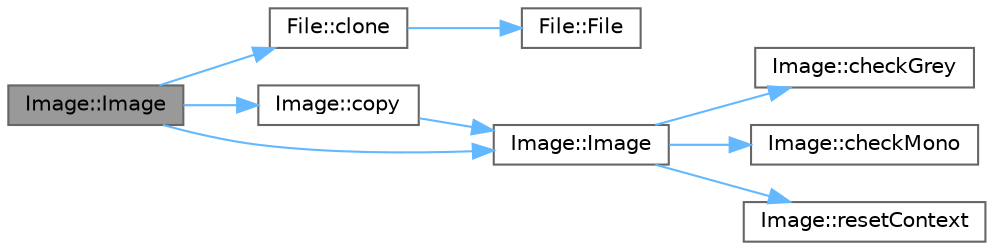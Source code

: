 digraph "Image::Image"
{
 // INTERACTIVE_SVG=YES
 // LATEX_PDF_SIZE
  bgcolor="transparent";
  edge [fontname=Helvetica,fontsize=10,labelfontname=Helvetica,labelfontsize=10];
  node [fontname=Helvetica,fontsize=10,shape=box,height=0.2,width=0.4];
  rankdir="LR";
  Node1 [id="Node000001",label="Image::Image",height=0.2,width=0.4,color="gray40", fillcolor="grey60", style="filled", fontcolor="black",tooltip=" "];
  Node1 -> Node2 [id="edge1_Node000001_Node000002",color="steelblue1",style="solid",tooltip=" "];
  Node2 [id="Node000002",label="File::clone",height=0.2,width=0.4,color="grey40", fillcolor="white", style="filled",URL="$class_file.html#a10a570a75e4eb7c7f6547ed41410b3ce",tooltip="Creates a deep copy of the file."];
  Node2 -> Node3 [id="edge2_Node000002_Node000003",color="steelblue1",style="solid",tooltip=" "];
  Node3 [id="Node000003",label="File::File",height=0.2,width=0.4,color="grey40", fillcolor="white", style="filled",URL="$class_file.html#a137f02402ec88fdd43a6cb77438dd528",tooltip="Constructs a file with a given filename and matrix data."];
  Node1 -> Node4 [id="edge3_Node000001_Node000004",color="steelblue1",style="solid",tooltip=" "];
  Node4 [id="Node000004",label="Image::copy",height=0.2,width=0.4,color="grey40", fillcolor="white", style="filled",URL="$class_image.html#a50ea2b759e2d35562fbc6fd345caebac",tooltip="Copies the content of another image into this one."];
  Node4 -> Node5 [id="edge4_Node000004_Node000005",color="steelblue1",style="solid",tooltip=" "];
  Node5 [id="Node000005",label="Image::Image",height=0.2,width=0.4,color="grey40", fillcolor="white", style="filled",URL="$class_image.html#a22a92797b060639e360ddac5f64fa1ab",tooltip="Constructs an image with a given matrix, file and command index."];
  Node5 -> Node6 [id="edge5_Node000005_Node000006",color="steelblue1",style="solid",tooltip=" "];
  Node6 [id="Node000006",label="Image::checkGrey",height=0.2,width=0.4,color="grey40", fillcolor="white", style="filled",URL="$class_image.html#a0c4cfe48da2596fc9803fe382a4ccd91",tooltip="Checks if the image can be considered grayscale."];
  Node5 -> Node7 [id="edge6_Node000005_Node000007",color="steelblue1",style="solid",tooltip=" "];
  Node7 [id="Node000007",label="Image::checkMono",height=0.2,width=0.4,color="grey40", fillcolor="white", style="filled",URL="$class_image.html#a6cdb1c7a172f98495a20773876691a6c",tooltip="Checks if the image can be considered monochrome."];
  Node5 -> Node8 [id="edge7_Node000005_Node000008",color="steelblue1",style="solid",tooltip=" "];
  Node8 [id="Node000008",label="Image::resetContext",height=0.2,width=0.4,color="grey40", fillcolor="white", style="filled",URL="$class_image.html#a55e77e45340676211022665d8b22446b",tooltip="Resets the image's manipulation context."];
  Node1 -> Node5 [id="edge8_Node000001_Node000005",color="steelblue1",style="solid",tooltip=" "];
}
